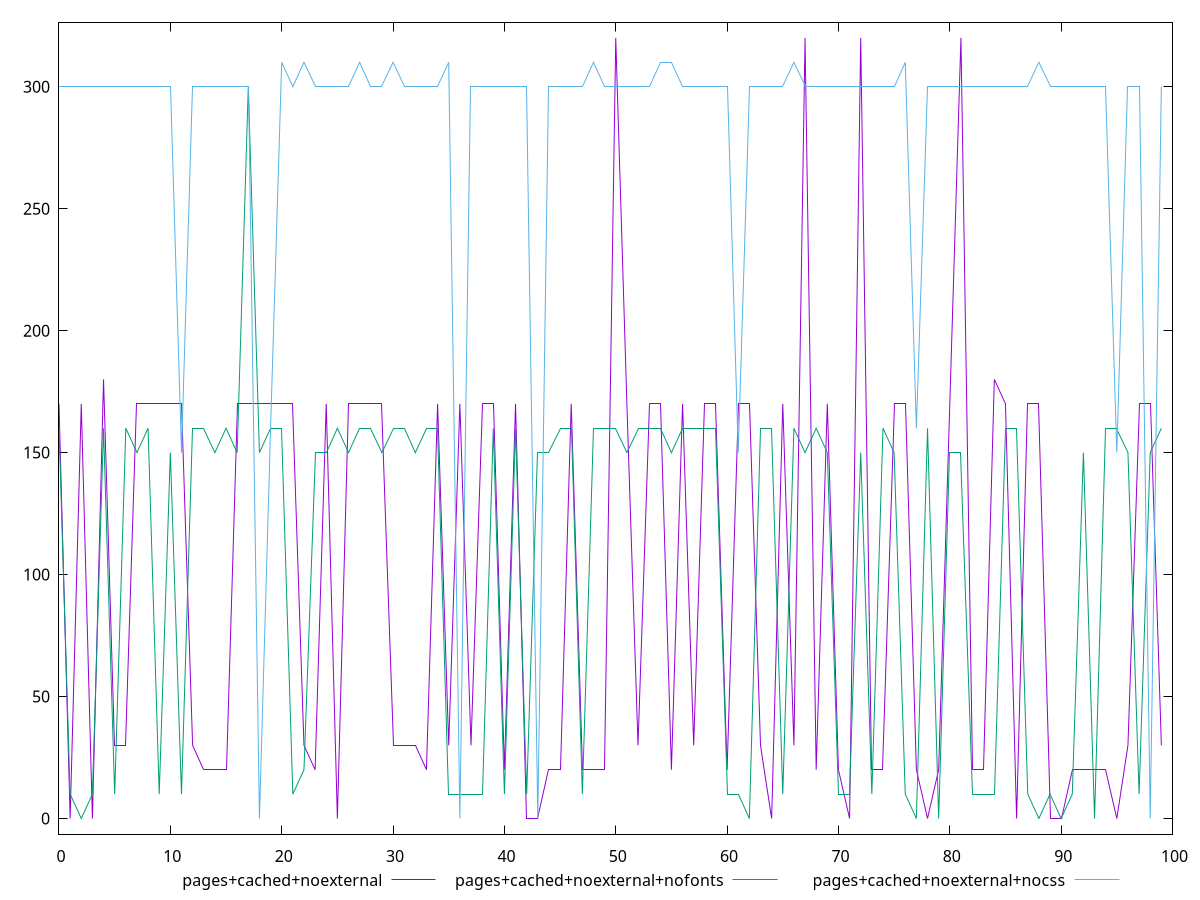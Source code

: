 $_pagesCachedNoexternal <<EOF
170
0
170
0
180
30
30
170
170
170
170
170
30
20
20
20
170
170
170
170
170
170
30
20
170
0
170
170
170
170
30
30
30
20
170
30
170
30
170
170
20
170
0
0
20
20
170
20
20
20
320
170
30
170
170
20
170
30
170
170
20
170
170
30
0
170
30
320
20
170
20
0
320
20
20
170
170
20
0
20
170
320
20
20
180
170
0
170
170
0
0
20
20
20
20
0
30
170
170
30
EOF
$_pagesCachedNoexternalNofonts <<EOF
160
10
0
10
160
10
160
150
160
10
150
10
160
160
150
160
150
300
150
160
160
10
20
150
150
160
150
160
160
150
160
160
150
160
160
10
10
10
10
160
10
160
10
150
150
160
160
10
160
160
160
150
160
160
160
150
160
160
160
160
10
10
0
160
160
10
160
150
160
150
10
10
150
10
160
150
10
0
160
0
150
150
10
10
10
160
160
10
0
10
0
10
150
0
160
160
150
10
150
160
EOF
$_pagesCachedNoexternalNocss <<EOF
300
300
300
300
300
300
300
300
300
300
300
150
300
300
300
300
300
300
0
160
310
300
310
300
300
300
300
310
300
300
310
300
300
300
300
310
0
300
300
300
300
300
300
0
300
300
300
300
310
300
300
300
300
300
310
310
300
300
300
300
300
150
300
300
300
300
310
300
300
300
300
300
300
300
300
300
310
160
300
300
300
300
300
300
300
300
300
300
310
300
300
300
300
300
300
150
300
300
0
300
EOF
set key outside below
set terminal pngcairo
set output "report_00006_2020-11-02T20-21-41.718Z/uses-http2/uses-http2_pages+cached+noexternal_pages+cached+noexternal+nofonts_pages+cached+noexternal+nocss.png"
set yrange [-6.4:326.4]
plot $_pagesCachedNoexternal title "pages+cached+noexternal" with line ,$_pagesCachedNoexternalNofonts title "pages+cached+noexternal+nofonts" with line ,$_pagesCachedNoexternalNocss title "pages+cached+noexternal+nocss" with line ,